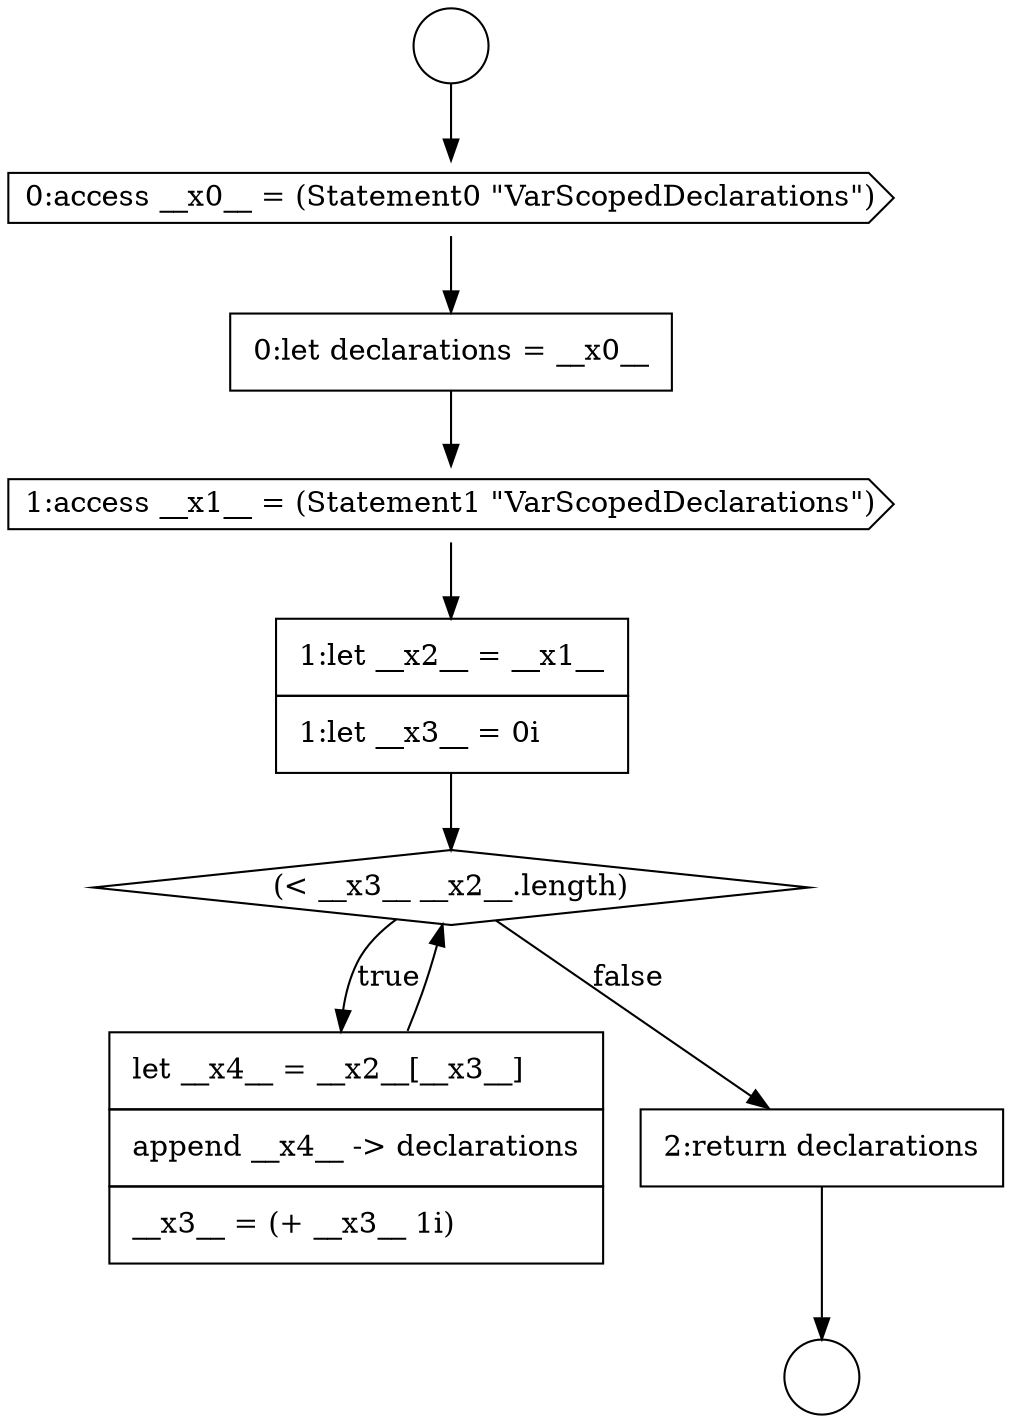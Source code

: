 digraph {
  node6162 [shape=none, margin=0, label=<<font color="black">
    <table border="0" cellborder="1" cellspacing="0" cellpadding="10">
      <tr><td align="left">1:let __x2__ = __x1__</td></tr>
      <tr><td align="left">1:let __x3__ = 0i</td></tr>
    </table>
  </font>> color="black" fillcolor="white" style=filled]
  node6157 [shape=circle label=" " color="black" fillcolor="white" style=filled]
  node6163 [shape=diamond, label=<<font color="black">(&lt; __x3__ __x2__.length)</font>> color="black" fillcolor="white" style=filled]
  node6164 [shape=none, margin=0, label=<<font color="black">
    <table border="0" cellborder="1" cellspacing="0" cellpadding="10">
      <tr><td align="left">let __x4__ = __x2__[__x3__]</td></tr>
      <tr><td align="left">append __x4__ -&gt; declarations</td></tr>
      <tr><td align="left">__x3__ = (+ __x3__ 1i)</td></tr>
    </table>
  </font>> color="black" fillcolor="white" style=filled]
  node6160 [shape=none, margin=0, label=<<font color="black">
    <table border="0" cellborder="1" cellspacing="0" cellpadding="10">
      <tr><td align="left">0:let declarations = __x0__</td></tr>
    </table>
  </font>> color="black" fillcolor="white" style=filled]
  node6165 [shape=none, margin=0, label=<<font color="black">
    <table border="0" cellborder="1" cellspacing="0" cellpadding="10">
      <tr><td align="left">2:return declarations</td></tr>
    </table>
  </font>> color="black" fillcolor="white" style=filled]
  node6159 [shape=cds, label=<<font color="black">0:access __x0__ = (Statement0 &quot;VarScopedDeclarations&quot;)</font>> color="black" fillcolor="white" style=filled]
  node6161 [shape=cds, label=<<font color="black">1:access __x1__ = (Statement1 &quot;VarScopedDeclarations&quot;)</font>> color="black" fillcolor="white" style=filled]
  node6158 [shape=circle label=" " color="black" fillcolor="white" style=filled]
  node6163 -> node6164 [label=<<font color="black">true</font>> color="black"]
  node6163 -> node6165 [label=<<font color="black">false</font>> color="black"]
  node6159 -> node6160 [ color="black"]
  node6162 -> node6163 [ color="black"]
  node6160 -> node6161 [ color="black"]
  node6164 -> node6163 [ color="black"]
  node6157 -> node6159 [ color="black"]
  node6165 -> node6158 [ color="black"]
  node6161 -> node6162 [ color="black"]
}
